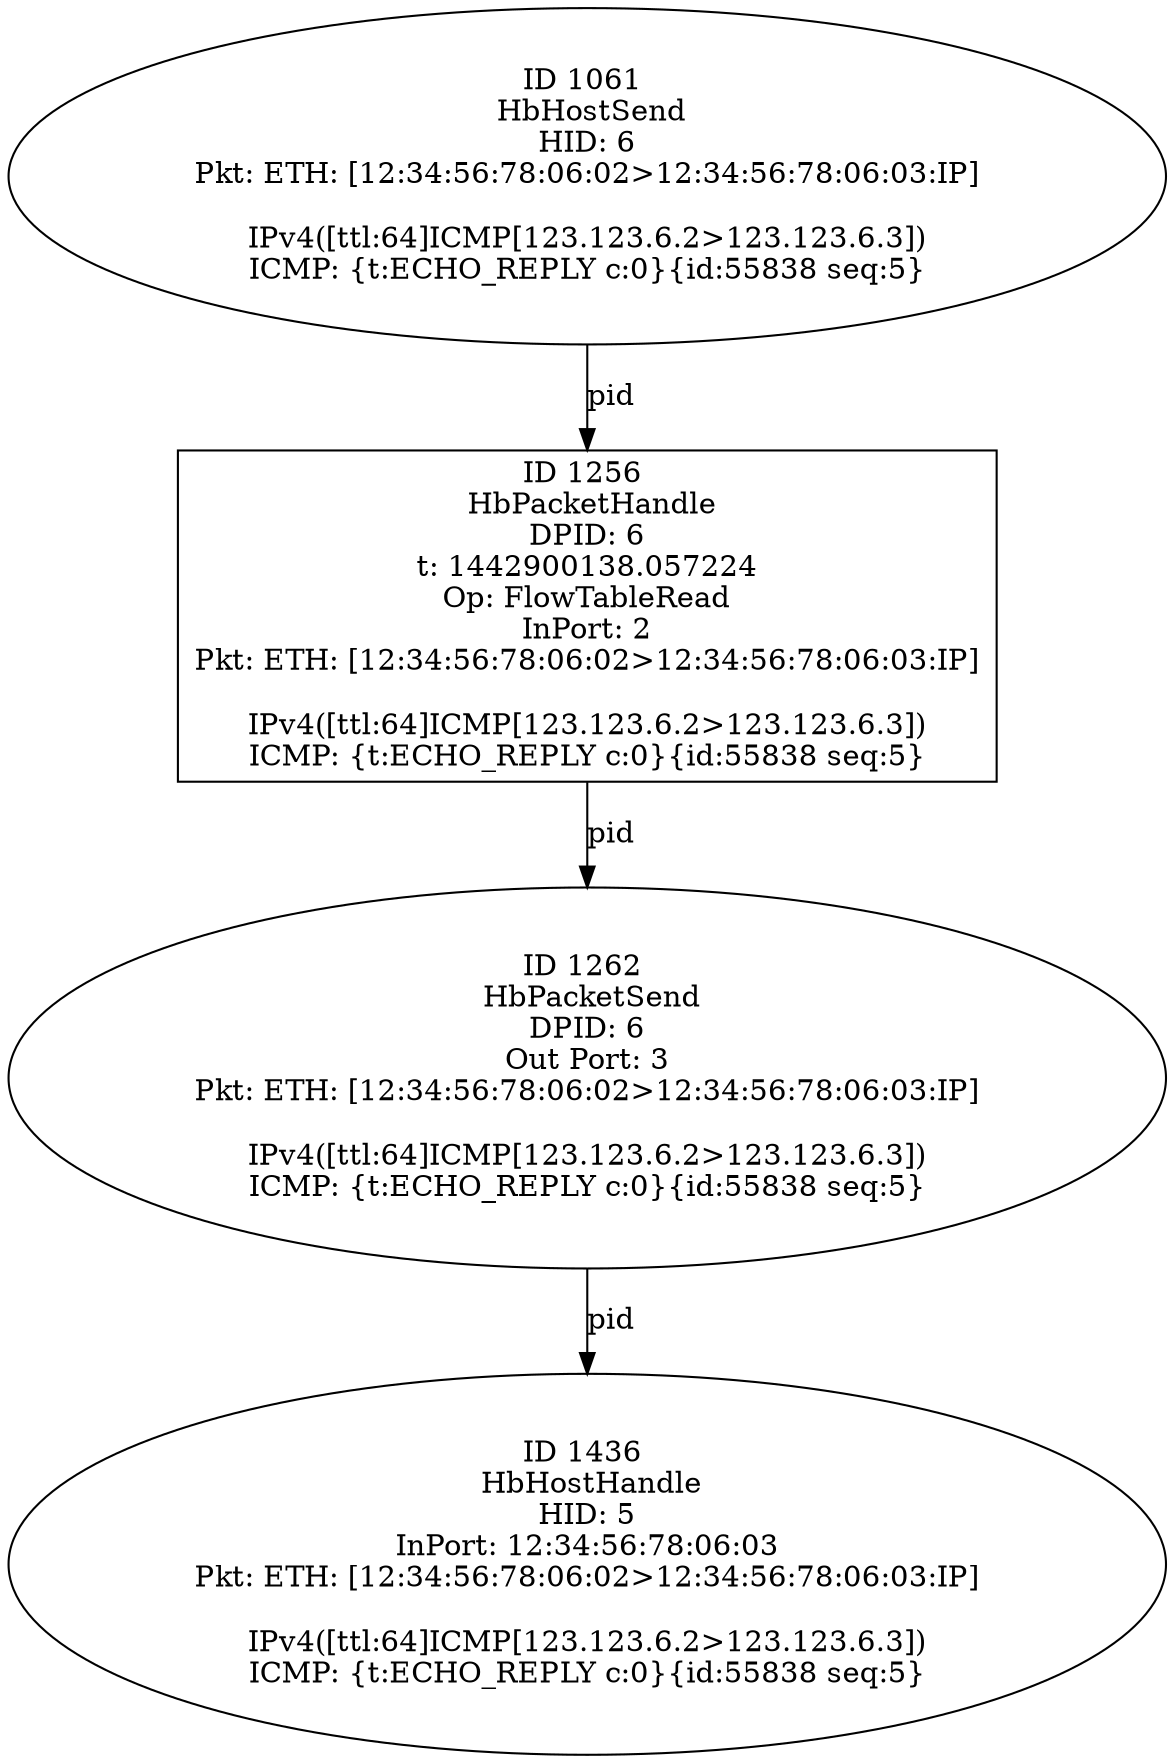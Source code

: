 strict digraph G {
1256 [shape=box, event=<hb_events.HbPacketHandle object at 0x1079c8c10>, label="ID 1256 
 HbPacketHandle
DPID: 6
t: 1442900138.057224
Op: FlowTableRead
InPort: 2
Pkt: ETH: [12:34:56:78:06:02>12:34:56:78:06:03:IP]

IPv4([ttl:64]ICMP[123.123.6.2>123.123.6.3])
ICMP: {t:ECHO_REPLY c:0}{id:55838 seq:5}"];
1436 [shape=oval, event=<hb_events.HbHostHandle object at 0x107a5c910>, label="ID 1436 
 HbHostHandle
HID: 5
InPort: 12:34:56:78:06:03
Pkt: ETH: [12:34:56:78:06:02>12:34:56:78:06:03:IP]

IPv4([ttl:64]ICMP[123.123.6.2>123.123.6.3])
ICMP: {t:ECHO_REPLY c:0}{id:55838 seq:5}"];
1061 [shape=oval, event=<hb_events.HbHostSend object at 0x107951390>, label="ID 1061 
 HbHostSend
HID: 6
Pkt: ETH: [12:34:56:78:06:02>12:34:56:78:06:03:IP]

IPv4([ttl:64]ICMP[123.123.6.2>123.123.6.3])
ICMP: {t:ECHO_REPLY c:0}{id:55838 seq:5}"];
1262 [shape=oval, event=<hb_events.HbPacketSend object at 0x1079ce2d0>, label="ID 1262 
 HbPacketSend
DPID: 6
Out Port: 3
Pkt: ETH: [12:34:56:78:06:02>12:34:56:78:06:03:IP]

IPv4([ttl:64]ICMP[123.123.6.2>123.123.6.3])
ICMP: {t:ECHO_REPLY c:0}{id:55838 seq:5}"];
1256 -> 1262  [rel=pid, label=pid];
1061 -> 1256  [rel=pid, label=pid];
1262 -> 1436  [rel=pid, label=pid];
}
